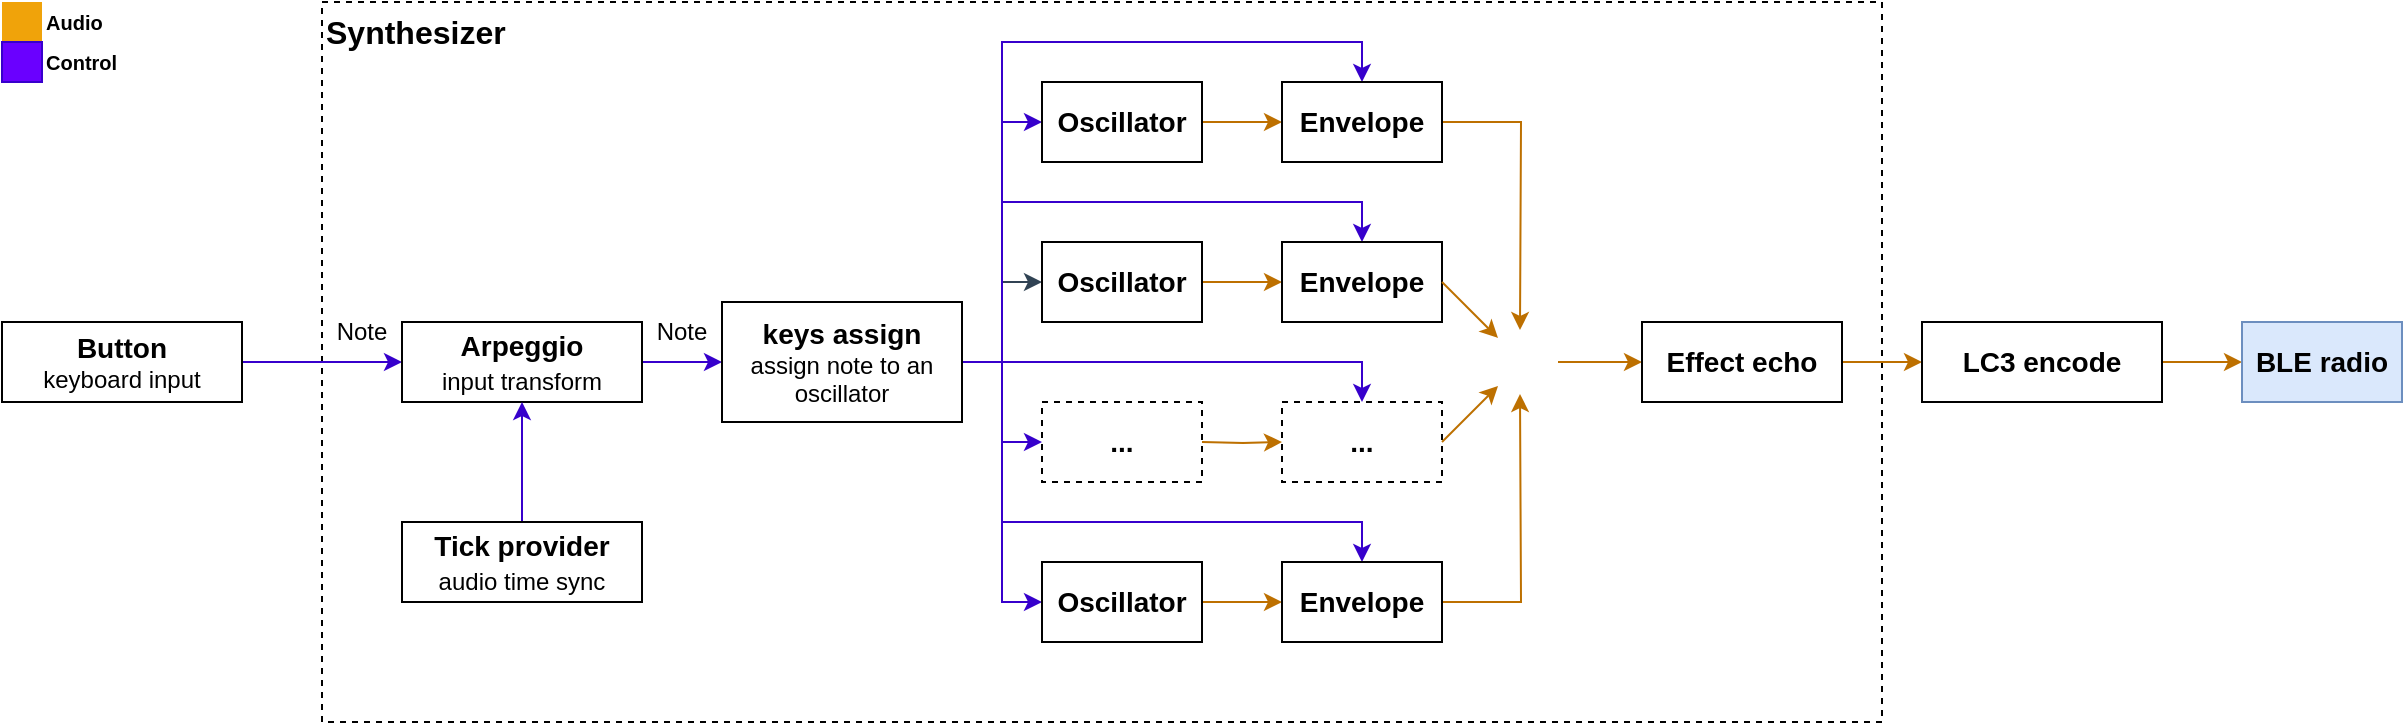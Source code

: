 <mxfile version="20.8.3" type="github">
  <diagram id="PIlb_ZhNZh6HUBQp-awC" name="Page-1">
    <mxGraphModel dx="303" dy="221" grid="1" gridSize="10" guides="1" tooltips="1" connect="1" arrows="1" fold="1" page="1" pageScale="1" pageWidth="850" pageHeight="1100" math="0" shadow="0">
      <root>
        <mxCell id="0" />
        <mxCell id="1" parent="0" />
        <mxCell id="lKMOVGWwRNR0THeXWk4t-46" value="" style="rounded=0;whiteSpace=wrap;html=1;fontSize=14;fillColor=none;dashed=1;" parent="1" vertex="1">
          <mxGeometry x="320" y="20" width="780" height="360" as="geometry" />
        </mxCell>
        <mxCell id="lKMOVGWwRNR0THeXWk4t-5" style="edgeStyle=orthogonalEdgeStyle;rounded=0;orthogonalLoop=1;jettySize=auto;html=1;exitX=1;exitY=0.5;exitDx=0;exitDy=0;fontSize=12;fillColor=#6a00ff;strokeColor=#3700CC;" parent="1" source="lKMOVGWwRNR0THeXWk4t-1" target="lKMOVGWwRNR0THeXWk4t-4" edge="1">
          <mxGeometry relative="1" as="geometry" />
        </mxCell>
        <mxCell id="lKMOVGWwRNR0THeXWk4t-1" value="&lt;font style=&quot;&quot;&gt;&lt;span style=&quot;font-weight: bold; font-size: 14px;&quot;&gt;Button&lt;/span&gt;&lt;br&gt;&lt;font style=&quot;font-size: 12px;&quot;&gt;keyboard input&lt;/font&gt;&lt;br&gt;&lt;/font&gt;" style="rounded=0;whiteSpace=wrap;html=1;" parent="1" vertex="1">
          <mxGeometry x="160" y="180" width="120" height="40" as="geometry" />
        </mxCell>
        <mxCell id="lKMOVGWwRNR0THeXWk4t-8" style="edgeStyle=orthogonalEdgeStyle;rounded=0;orthogonalLoop=1;jettySize=auto;html=1;exitX=1;exitY=0.5;exitDx=0;exitDy=0;fontSize=14;fillColor=#6a00ff;strokeColor=#3700CC;" parent="1" source="lKMOVGWwRNR0THeXWk4t-4" target="lKMOVGWwRNR0THeXWk4t-7" edge="1">
          <mxGeometry relative="1" as="geometry" />
        </mxCell>
        <mxCell id="lKMOVGWwRNR0THeXWk4t-4" value="&lt;b&gt;Arpeggio&lt;/b&gt;&lt;br&gt;&lt;font style=&quot;font-size: 12px;&quot;&gt;input transform&lt;/font&gt;" style="rounded=0;whiteSpace=wrap;html=1;fontSize=14;fillColor=#FFFFFF;" parent="1" vertex="1">
          <mxGeometry x="360" y="180" width="120" height="40" as="geometry" />
        </mxCell>
        <mxCell id="lKMOVGWwRNR0THeXWk4t-22" style="edgeStyle=orthogonalEdgeStyle;rounded=0;orthogonalLoop=1;jettySize=auto;html=1;exitX=1;exitY=0.5;exitDx=0;exitDy=0;entryX=0;entryY=0.5;entryDx=0;entryDy=0;fontSize=14;fillColor=#6a00ff;strokeColor=#3700CC;" parent="1" target="lKMOVGWwRNR0THeXWk4t-9" edge="1">
          <mxGeometry relative="1" as="geometry">
            <mxPoint x="640" y="220" as="sourcePoint" />
            <Array as="points">
              <mxPoint x="640" y="200" />
              <mxPoint x="660" y="200" />
              <mxPoint x="660" y="80" />
            </Array>
          </mxGeometry>
        </mxCell>
        <mxCell id="lKMOVGWwRNR0THeXWk4t-25" style="edgeStyle=orthogonalEdgeStyle;rounded=0;orthogonalLoop=1;jettySize=auto;html=1;exitX=1;exitY=0.5;exitDx=0;exitDy=0;entryX=0;entryY=0.5;entryDx=0;entryDy=0;fontSize=14;fillColor=#647687;strokeColor=#314354;" parent="1" target="lKMOVGWwRNR0THeXWk4t-16" edge="1">
          <mxGeometry relative="1" as="geometry">
            <mxPoint x="640" y="220" as="sourcePoint" />
            <Array as="points">
              <mxPoint x="640" y="200" />
              <mxPoint x="660" y="200" />
              <mxPoint x="660" y="160" />
            </Array>
          </mxGeometry>
        </mxCell>
        <mxCell id="lKMOVGWwRNR0THeXWk4t-26" style="edgeStyle=orthogonalEdgeStyle;rounded=0;orthogonalLoop=1;jettySize=auto;html=1;exitX=1;exitY=0.5;exitDx=0;exitDy=0;entryX=0;entryY=0.5;entryDx=0;entryDy=0;fontSize=14;fillColor=#6a00ff;strokeColor=#3700CC;" parent="1" target="lKMOVGWwRNR0THeXWk4t-19" edge="1">
          <mxGeometry relative="1" as="geometry">
            <mxPoint x="640" y="220" as="sourcePoint" />
            <Array as="points">
              <mxPoint x="640" y="200" />
              <mxPoint x="660" y="200" />
              <mxPoint x="660" y="320" />
            </Array>
          </mxGeometry>
        </mxCell>
        <mxCell id="lKMOVGWwRNR0THeXWk4t-36" style="edgeStyle=orthogonalEdgeStyle;rounded=0;orthogonalLoop=1;jettySize=auto;html=1;exitX=1;exitY=0.5;exitDx=0;exitDy=0;fontSize=14;fillColor=#6a00ff;strokeColor=#3700CC;" parent="1" source="lKMOVGWwRNR0THeXWk4t-7" target="lKMOVGWwRNR0THeXWk4t-30" edge="1">
          <mxGeometry relative="1" as="geometry" />
        </mxCell>
        <mxCell id="HsieZ8fbncnFGsn6aUqa-5" style="edgeStyle=orthogonalEdgeStyle;rounded=0;orthogonalLoop=1;jettySize=auto;html=1;exitX=1;exitY=0.5;exitDx=0;exitDy=0;entryX=0.5;entryY=0;entryDx=0;entryDy=0;strokeWidth=1;fontSize=14;fillColor=#6a00ff;strokeColor=#3700CC;" edge="1" parent="1" source="lKMOVGWwRNR0THeXWk4t-7" target="lKMOVGWwRNR0THeXWk4t-10">
          <mxGeometry relative="1" as="geometry">
            <Array as="points">
              <mxPoint x="660" y="200" />
              <mxPoint x="660" y="40" />
              <mxPoint x="840" y="40" />
            </Array>
          </mxGeometry>
        </mxCell>
        <mxCell id="HsieZ8fbncnFGsn6aUqa-6" style="edgeStyle=orthogonalEdgeStyle;rounded=0;orthogonalLoop=1;jettySize=auto;html=1;exitX=1;exitY=0.5;exitDx=0;exitDy=0;entryX=0.5;entryY=0;entryDx=0;entryDy=0;strokeWidth=1;fontSize=14;fillColor=#6a00ff;strokeColor=#3700CC;" edge="1" parent="1" source="lKMOVGWwRNR0THeXWk4t-7" target="lKMOVGWwRNR0THeXWk4t-17">
          <mxGeometry relative="1" as="geometry">
            <Array as="points">
              <mxPoint x="660" y="200" />
              <mxPoint x="660" y="120" />
              <mxPoint x="840" y="120" />
            </Array>
          </mxGeometry>
        </mxCell>
        <mxCell id="HsieZ8fbncnFGsn6aUqa-7" style="edgeStyle=orthogonalEdgeStyle;rounded=0;orthogonalLoop=1;jettySize=auto;html=1;exitX=1;exitY=0.5;exitDx=0;exitDy=0;entryX=0.5;entryY=0;entryDx=0;entryDy=0;strokeWidth=1;fontSize=14;fillColor=#6a00ff;strokeColor=#3700CC;" edge="1" parent="1" source="lKMOVGWwRNR0THeXWk4t-7" target="lKMOVGWwRNR0THeXWk4t-31">
          <mxGeometry relative="1" as="geometry" />
        </mxCell>
        <mxCell id="HsieZ8fbncnFGsn6aUqa-8" style="edgeStyle=orthogonalEdgeStyle;rounded=0;orthogonalLoop=1;jettySize=auto;html=1;exitX=1;exitY=0.5;exitDx=0;exitDy=0;entryX=0.5;entryY=0;entryDx=0;entryDy=0;strokeWidth=1;fontSize=14;fillColor=#6a00ff;strokeColor=#3700CC;" edge="1" parent="1" source="lKMOVGWwRNR0THeXWk4t-7" target="lKMOVGWwRNR0THeXWk4t-20">
          <mxGeometry relative="1" as="geometry">
            <Array as="points">
              <mxPoint x="660" y="200" />
              <mxPoint x="660" y="280" />
              <mxPoint x="840" y="280" />
            </Array>
          </mxGeometry>
        </mxCell>
        <mxCell id="lKMOVGWwRNR0THeXWk4t-7" value="&lt;font style=&quot;&quot;&gt;&lt;span style=&quot;font-weight: bold; font-size: 14px;&quot;&gt;keys assign&lt;/span&gt;&lt;br&gt;&lt;font style=&quot;font-size: 12px;&quot;&gt;assign note to an oscillator&lt;/font&gt;&lt;br&gt;&lt;/font&gt;" style="rounded=0;whiteSpace=wrap;html=1;fontSize=12;fillColor=#FFFFFF;" parent="1" vertex="1">
          <mxGeometry x="520" y="170" width="120" height="60" as="geometry" />
        </mxCell>
        <mxCell id="lKMOVGWwRNR0THeXWk4t-13" style="rounded=0;orthogonalLoop=1;jettySize=auto;html=1;exitX=1;exitY=0.5;exitDx=0;exitDy=0;entryX=0;entryY=0.5;entryDx=0;entryDy=0;fontSize=14;fillColor=#f0a30a;strokeColor=#BD7000;strokeWidth=1;jumpSize=3;jumpStyle=gap;elbow=vertical;" parent="1" source="lKMOVGWwRNR0THeXWk4t-9" target="lKMOVGWwRNR0THeXWk4t-10" edge="1">
          <mxGeometry relative="1" as="geometry" />
        </mxCell>
        <mxCell id="lKMOVGWwRNR0THeXWk4t-9" value="&lt;b&gt;Oscillator&lt;/b&gt;" style="rounded=0;whiteSpace=wrap;html=1;fontSize=14;fillColor=#FFFFFF;" parent="1" vertex="1">
          <mxGeometry x="680" y="60" width="80" height="40" as="geometry" />
        </mxCell>
        <mxCell id="lKMOVGWwRNR0THeXWk4t-53" style="edgeStyle=orthogonalEdgeStyle;rounded=0;orthogonalLoop=1;jettySize=auto;html=1;exitX=1;exitY=0.5;exitDx=0;exitDy=0;strokeWidth=1;fontSize=10;fillColor=#f0a30a;strokeColor=#BD7000;" parent="1" source="lKMOVGWwRNR0THeXWk4t-10" edge="1">
          <mxGeometry relative="1" as="geometry">
            <mxPoint x="919" y="184" as="targetPoint" />
          </mxGeometry>
        </mxCell>
        <mxCell id="lKMOVGWwRNR0THeXWk4t-10" value="&lt;b&gt;Envelope&lt;/b&gt;" style="rounded=0;whiteSpace=wrap;html=1;fontSize=14;fillColor=#FFFFFF;" parent="1" vertex="1">
          <mxGeometry x="800" y="60" width="80" height="40" as="geometry" />
        </mxCell>
        <mxCell id="lKMOVGWwRNR0THeXWk4t-15" style="edgeStyle=orthogonalEdgeStyle;rounded=0;orthogonalLoop=1;jettySize=auto;html=1;exitX=1;exitY=0.5;exitDx=0;exitDy=0;entryX=0;entryY=0.5;entryDx=0;entryDy=0;fontSize=14;fillColor=#f0a30a;strokeColor=#BD7000;strokeWidth=1;" parent="1" source="lKMOVGWwRNR0THeXWk4t-16" target="lKMOVGWwRNR0THeXWk4t-17" edge="1">
          <mxGeometry relative="1" as="geometry" />
        </mxCell>
        <mxCell id="lKMOVGWwRNR0THeXWk4t-16" value="&lt;b&gt;Oscillator&lt;/b&gt;" style="rounded=0;whiteSpace=wrap;html=1;fontSize=14;fillColor=#FFFFFF;" parent="1" vertex="1">
          <mxGeometry x="680" y="140" width="80" height="40" as="geometry" />
        </mxCell>
        <mxCell id="lKMOVGWwRNR0THeXWk4t-17" value="&lt;b&gt;Envelope&lt;/b&gt;" style="rounded=0;whiteSpace=wrap;html=1;fontSize=14;fillColor=#FFFFFF;" parent="1" vertex="1">
          <mxGeometry x="800" y="140" width="80" height="40" as="geometry" />
        </mxCell>
        <mxCell id="lKMOVGWwRNR0THeXWk4t-18" style="edgeStyle=orthogonalEdgeStyle;rounded=0;orthogonalLoop=1;jettySize=auto;html=1;exitX=1;exitY=0.5;exitDx=0;exitDy=0;entryX=0;entryY=0.5;entryDx=0;entryDy=0;fontSize=14;fillColor=#f0a30a;strokeColor=#BD7000;strokeWidth=1;" parent="1" source="lKMOVGWwRNR0THeXWk4t-19" target="lKMOVGWwRNR0THeXWk4t-20" edge="1">
          <mxGeometry relative="1" as="geometry" />
        </mxCell>
        <mxCell id="lKMOVGWwRNR0THeXWk4t-19" value="&lt;b&gt;Oscillator&lt;/b&gt;" style="rounded=0;whiteSpace=wrap;html=1;fontSize=14;fillColor=#FFFFFF;" parent="1" vertex="1">
          <mxGeometry x="680" y="300" width="80" height="40" as="geometry" />
        </mxCell>
        <mxCell id="lKMOVGWwRNR0THeXWk4t-54" style="edgeStyle=orthogonalEdgeStyle;rounded=0;orthogonalLoop=1;jettySize=auto;html=1;exitX=1;exitY=0.5;exitDx=0;exitDy=0;strokeWidth=1;fontSize=10;fillColor=#f0a30a;strokeColor=#BD7000;" parent="1" source="lKMOVGWwRNR0THeXWk4t-20" edge="1">
          <mxGeometry relative="1" as="geometry">
            <mxPoint x="919" y="216" as="targetPoint" />
          </mxGeometry>
        </mxCell>
        <mxCell id="lKMOVGWwRNR0THeXWk4t-20" value="&lt;b&gt;Envelope&lt;/b&gt;" style="rounded=0;whiteSpace=wrap;html=1;fontSize=14;fillColor=#FFFFFF;" parent="1" vertex="1">
          <mxGeometry x="800" y="300" width="80" height="40" as="geometry" />
        </mxCell>
        <mxCell id="lKMOVGWwRNR0THeXWk4t-30" value="&lt;b&gt;...&lt;/b&gt;" style="rounded=0;whiteSpace=wrap;html=1;fontSize=14;fillColor=#FFFFFF;dashed=1;" parent="1" vertex="1">
          <mxGeometry x="680" y="220" width="80" height="40" as="geometry" />
        </mxCell>
        <mxCell id="lKMOVGWwRNR0THeXWk4t-31" value="&lt;b&gt;...&lt;/b&gt;" style="rounded=0;whiteSpace=wrap;html=1;fontSize=14;fillColor=#FFFFFF;dashed=1;" parent="1" vertex="1">
          <mxGeometry x="800" y="220" width="80" height="40" as="geometry" />
        </mxCell>
        <mxCell id="lKMOVGWwRNR0THeXWk4t-38" style="edgeStyle=orthogonalEdgeStyle;rounded=0;orthogonalLoop=1;jettySize=auto;html=1;exitX=1;exitY=0.5;exitDx=0;exitDy=0;entryX=0;entryY=0.5;entryDx=0;entryDy=0;fontSize=14;fillColor=#f0a30a;strokeColor=#BD7000;strokeWidth=1;" parent="1" edge="1">
          <mxGeometry relative="1" as="geometry">
            <mxPoint x="760" y="240" as="sourcePoint" />
            <mxPoint x="800" y="240" as="targetPoint" />
          </mxGeometry>
        </mxCell>
        <mxCell id="lKMOVGWwRNR0THeXWk4t-43" style="edgeStyle=orthogonalEdgeStyle;rounded=0;orthogonalLoop=1;jettySize=auto;html=1;exitX=0.5;exitY=0;exitDx=0;exitDy=0;entryX=0.5;entryY=1;entryDx=0;entryDy=0;strokeWidth=1;fontSize=14;fillColor=#6a00ff;strokeColor=#3700CC;" parent="1" source="lKMOVGWwRNR0THeXWk4t-42" target="lKMOVGWwRNR0THeXWk4t-4" edge="1">
          <mxGeometry relative="1" as="geometry" />
        </mxCell>
        <mxCell id="lKMOVGWwRNR0THeXWk4t-42" value="&lt;b&gt;Tick provider&lt;/b&gt;&lt;br&gt;&lt;font style=&quot;font-size: 12px;&quot;&gt;audio time sync&lt;/font&gt;" style="rounded=0;whiteSpace=wrap;html=1;fontSize=14;fillColor=#FFFFFF;" parent="1" vertex="1">
          <mxGeometry x="360" y="280" width="120" height="40" as="geometry" />
        </mxCell>
        <mxCell id="lKMOVGWwRNR0THeXWk4t-47" value="&lt;b&gt;&lt;font style=&quot;font-size: 16px;&quot;&gt;Synthesizer&lt;/font&gt;&lt;/b&gt;" style="text;html=1;strokeColor=none;fillColor=none;align=left;verticalAlign=middle;whiteSpace=wrap;rounded=0;dashed=1;fontSize=14;" parent="1" vertex="1">
          <mxGeometry x="320" y="20" width="60" height="30" as="geometry" />
        </mxCell>
        <mxCell id="lKMOVGWwRNR0THeXWk4t-48" value="Note" style="text;html=1;strokeColor=none;fillColor=none;align=center;verticalAlign=middle;whiteSpace=wrap;rounded=0;dashed=1;fontSize=12;" parent="1" vertex="1">
          <mxGeometry x="470" y="170" width="60" height="30" as="geometry" />
        </mxCell>
        <mxCell id="lKMOVGWwRNR0THeXWk4t-49" value="Note" style="text;html=1;strokeColor=none;fillColor=none;align=center;verticalAlign=middle;whiteSpace=wrap;rounded=0;dashed=1;fontSize=12;" parent="1" vertex="1">
          <mxGeometry x="310" y="170" width="60" height="30" as="geometry" />
        </mxCell>
        <mxCell id="lKMOVGWwRNR0THeXWk4t-72" style="edgeStyle=orthogonalEdgeStyle;rounded=0;orthogonalLoop=1;jettySize=auto;html=1;exitX=1;exitY=0.5;exitDx=0;exitDy=0;entryX=0;entryY=0.5;entryDx=0;entryDy=0;strokeWidth=1;fontSize=10;fillColor=#f0a30a;strokeColor=#BD7000;" parent="1" source="lKMOVGWwRNR0THeXWk4t-52" target="lKMOVGWwRNR0THeXWk4t-71" edge="1">
          <mxGeometry relative="1" as="geometry" />
        </mxCell>
        <mxCell id="lKMOVGWwRNR0THeXWk4t-52" value="" style="shape=image;html=1;verticalAlign=top;verticalLabelPosition=bottom;labelBackgroundColor=#ffffff;imageAspect=0;aspect=fixed;image=https://cdn4.iconfinder.com/data/icons/ionicons/512/icon-ios7-plus-outline-128.png;dashed=1;fontSize=10;fillColor=none;" parent="1" vertex="1">
          <mxGeometry x="900" y="181" width="38" height="38" as="geometry" />
        </mxCell>
        <mxCell id="lKMOVGWwRNR0THeXWk4t-56" value="" style="endArrow=classic;html=1;rounded=0;strokeWidth=1;fontSize=10;fillColor=#f0a30a;strokeColor=#BD7000;" parent="1" edge="1">
          <mxGeometry width="50" height="50" relative="1" as="geometry">
            <mxPoint x="880" y="240" as="sourcePoint" />
            <mxPoint x="908" y="212" as="targetPoint" />
          </mxGeometry>
        </mxCell>
        <mxCell id="lKMOVGWwRNR0THeXWk4t-63" value="" style="endArrow=classic;html=1;rounded=0;strokeWidth=1;fontSize=10;fillColor=#f0a30a;strokeColor=#BD7000;" parent="1" edge="1">
          <mxGeometry width="50" height="50" relative="1" as="geometry">
            <mxPoint x="880" y="160" as="sourcePoint" />
            <mxPoint x="908" y="188" as="targetPoint" />
          </mxGeometry>
        </mxCell>
        <mxCell id="lKMOVGWwRNR0THeXWk4t-66" value="" style="rounded=0;whiteSpace=wrap;html=1;fontSize=10;fillColor=#f0a30a;fontColor=#000000;strokeColor=none;" parent="1" vertex="1">
          <mxGeometry x="160" y="20" width="20" height="20" as="geometry" />
        </mxCell>
        <mxCell id="lKMOVGWwRNR0THeXWk4t-67" value="&lt;b&gt;Audio&lt;/b&gt;" style="text;html=1;strokeColor=none;fillColor=none;align=left;verticalAlign=middle;whiteSpace=wrap;rounded=0;fontSize=10;" parent="1" vertex="1">
          <mxGeometry x="180" y="20" width="60" height="20" as="geometry" />
        </mxCell>
        <mxCell id="lKMOVGWwRNR0THeXWk4t-68" value="" style="rounded=0;whiteSpace=wrap;html=1;fontSize=10;fillColor=#6a00ff;fontColor=#ffffff;strokeColor=#3700CC;" parent="1" vertex="1">
          <mxGeometry x="160" y="40" width="20" height="20" as="geometry" />
        </mxCell>
        <mxCell id="lKMOVGWwRNR0THeXWk4t-69" value="&lt;b&gt;Control&lt;/b&gt;" style="text;html=1;strokeColor=none;fillColor=none;align=left;verticalAlign=middle;whiteSpace=wrap;rounded=0;fontSize=10;" parent="1" vertex="1">
          <mxGeometry x="180" y="40" width="60" height="20" as="geometry" />
        </mxCell>
        <mxCell id="lKMOVGWwRNR0THeXWk4t-73" style="edgeStyle=orthogonalEdgeStyle;rounded=0;orthogonalLoop=1;jettySize=auto;html=1;exitX=1;exitY=0.5;exitDx=0;exitDy=0;entryX=0;entryY=0.5;entryDx=0;entryDy=0;strokeWidth=1;fontSize=10;fillColor=#f0a30a;strokeColor=#BD7000;" parent="1" source="lKMOVGWwRNR0THeXWk4t-71" edge="1">
          <mxGeometry relative="1" as="geometry">
            <mxPoint x="1120" y="200" as="targetPoint" />
          </mxGeometry>
        </mxCell>
        <mxCell id="lKMOVGWwRNR0THeXWk4t-71" value="&lt;b&gt;Effect echo&lt;/b&gt;" style="rounded=0;whiteSpace=wrap;html=1;fontSize=14;fillColor=#FFFFFF;" parent="1" vertex="1">
          <mxGeometry x="980" y="180" width="100" height="40" as="geometry" />
        </mxCell>
        <mxCell id="HsieZ8fbncnFGsn6aUqa-3" style="edgeStyle=orthogonalEdgeStyle;rounded=0;orthogonalLoop=1;jettySize=auto;html=1;exitX=1;exitY=0.5;exitDx=0;exitDy=0;entryX=0;entryY=0.5;entryDx=0;entryDy=0;strokeWidth=1;fontSize=14;fillColor=#f0a30a;strokeColor=#BD7000;" edge="1" parent="1" source="HsieZ8fbncnFGsn6aUqa-1" target="HsieZ8fbncnFGsn6aUqa-2">
          <mxGeometry relative="1" as="geometry" />
        </mxCell>
        <mxCell id="HsieZ8fbncnFGsn6aUqa-1" value="&lt;b&gt;&lt;font style=&quot;font-size: 14px;&quot;&gt;LC3 encode&lt;/font&gt;&lt;/b&gt;" style="rounded=0;whiteSpace=wrap;html=1;fontSize=10;fillColor=none;" vertex="1" parent="1">
          <mxGeometry x="1120" y="180" width="120" height="40" as="geometry" />
        </mxCell>
        <mxCell id="HsieZ8fbncnFGsn6aUqa-2" value="&lt;b&gt;BLE radio&lt;/b&gt;" style="rounded=0;whiteSpace=wrap;html=1;fontSize=14;fillColor=#dae8fc;strokeColor=#6c8ebf;" vertex="1" parent="1">
          <mxGeometry x="1280" y="180" width="80" height="40" as="geometry" />
        </mxCell>
      </root>
    </mxGraphModel>
  </diagram>
</mxfile>
